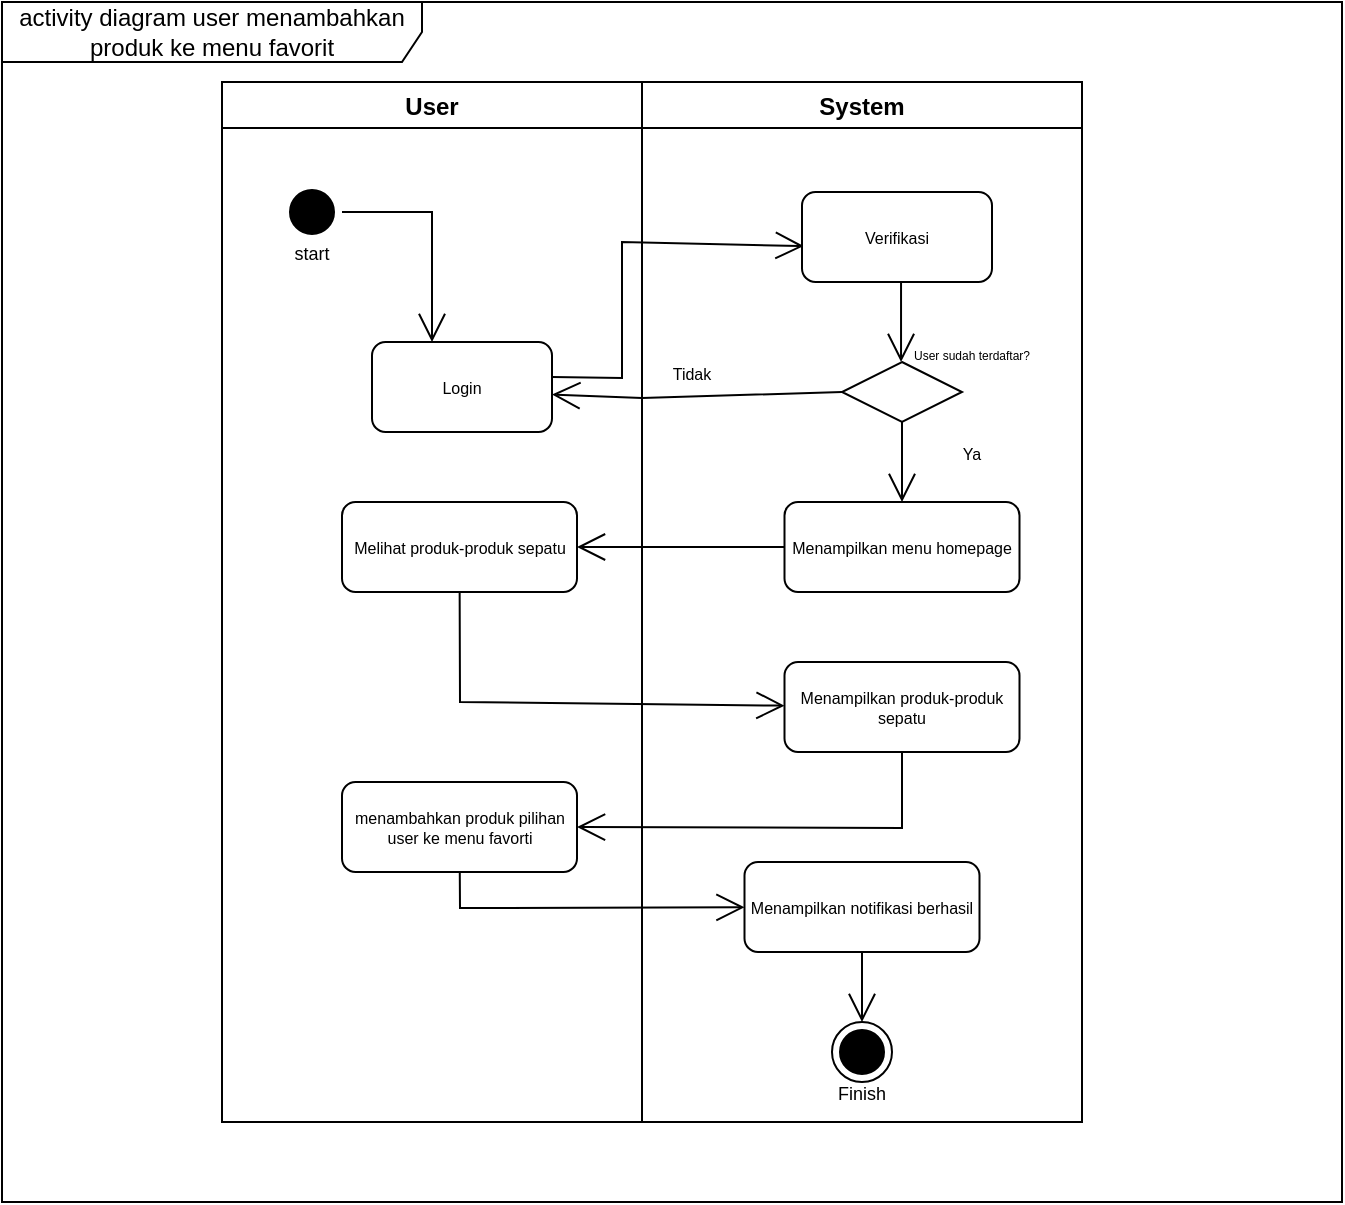 <mxfile version="17.4.6" type="github">
  <diagram id="uNiin1p28FXvzOr4Q-Mt" name="Page-1">
    <mxGraphModel dx="1240" dy="621" grid="1" gridSize="10" guides="1" tooltips="1" connect="1" arrows="1" fold="1" page="1" pageScale="1" pageWidth="850" pageHeight="1100" math="0" shadow="0">
      <root>
        <mxCell id="0" />
        <mxCell id="1" parent="0" />
        <mxCell id="Ab6jjdtZbgk7P4JCKkUc-1" value="activity diagram user menambahkan produk ke menu favorit" style="shape=umlFrame;whiteSpace=wrap;html=1;width=210;height=30;" vertex="1" parent="1">
          <mxGeometry x="130" y="40" width="670" height="600" as="geometry" />
        </mxCell>
        <mxCell id="Ab6jjdtZbgk7P4JCKkUc-2" value="User" style="swimlane;" vertex="1" parent="1">
          <mxGeometry x="240" y="80" width="210" height="520" as="geometry" />
        </mxCell>
        <mxCell id="Ab6jjdtZbgk7P4JCKkUc-7" value="System" style="swimlane;startSize=23;" vertex="1" parent="1">
          <mxGeometry x="450" y="80" width="220" height="520" as="geometry" />
        </mxCell>
        <mxCell id="Ab6jjdtZbgk7P4JCKkUc-38" value="Menampilkan notifikasi berhasil" style="rounded=1;whiteSpace=wrap;html=1;fontSize=8;" vertex="1" parent="Ab6jjdtZbgk7P4JCKkUc-7">
          <mxGeometry x="51.25" y="390" width="117.5" height="45" as="geometry" />
        </mxCell>
        <mxCell id="Ab6jjdtZbgk7P4JCKkUc-39" value="" style="ellipse;html=1;shape=endState;fillColor=#000000;strokeColor=#000000;fontSize=8;" vertex="1" parent="Ab6jjdtZbgk7P4JCKkUc-7">
          <mxGeometry x="95" y="470" width="30" height="30" as="geometry" />
        </mxCell>
        <mxCell id="Ab6jjdtZbgk7P4JCKkUc-40" value="" style="endArrow=open;endFill=1;endSize=12;html=1;rounded=0;fontSize=9;" edge="1" parent="Ab6jjdtZbgk7P4JCKkUc-7" source="Ab6jjdtZbgk7P4JCKkUc-38" target="Ab6jjdtZbgk7P4JCKkUc-39">
          <mxGeometry width="160" relative="1" as="geometry">
            <mxPoint x="-81.111" y="405" as="sourcePoint" />
            <mxPoint x="61.25" y="422.646" as="targetPoint" />
            <Array as="points" />
          </mxGeometry>
        </mxCell>
        <mxCell id="Ab6jjdtZbgk7P4JCKkUc-41" value="&lt;font style=&quot;font-size: 9px&quot;&gt;Finish&lt;/font&gt;" style="text;html=1;strokeColor=none;fillColor=none;align=center;verticalAlign=middle;whiteSpace=wrap;rounded=0;" vertex="1" parent="Ab6jjdtZbgk7P4JCKkUc-7">
          <mxGeometry x="80" y="490" width="60" height="30" as="geometry" />
        </mxCell>
        <mxCell id="Ab6jjdtZbgk7P4JCKkUc-9" value="" style="ellipse;html=1;shape=startState;fillColor=#000000;strokeColor=#000000;" vertex="1" parent="1">
          <mxGeometry x="270" y="130" width="30" height="30" as="geometry" />
        </mxCell>
        <mxCell id="Ab6jjdtZbgk7P4JCKkUc-10" value="&lt;font style=&quot;font-size: 9px&quot;&gt;start&lt;/font&gt;" style="text;html=1;strokeColor=none;fillColor=none;align=center;verticalAlign=middle;whiteSpace=wrap;rounded=0;" vertex="1" parent="1">
          <mxGeometry x="255" y="150" width="60" height="30" as="geometry" />
        </mxCell>
        <mxCell id="Ab6jjdtZbgk7P4JCKkUc-11" value="" style="endArrow=open;endFill=1;endSize=12;html=1;rounded=0;fontSize=9;" edge="1" parent="1" source="Ab6jjdtZbgk7P4JCKkUc-9">
          <mxGeometry width="160" relative="1" as="geometry">
            <mxPoint x="300" y="200" as="sourcePoint" />
            <mxPoint x="345" y="210" as="targetPoint" />
            <Array as="points">
              <mxPoint x="345" y="145" />
            </Array>
          </mxGeometry>
        </mxCell>
        <mxCell id="Ab6jjdtZbgk7P4JCKkUc-13" value="" style="endArrow=open;endFill=1;endSize=12;html=1;rounded=0;fontSize=9;exitX=1;exitY=0.5;exitDx=0;exitDy=0;entryX=0.009;entryY=0.601;entryDx=0;entryDy=0;entryPerimeter=0;" edge="1" parent="1" target="Ab6jjdtZbgk7P4JCKkUc-29">
          <mxGeometry width="160" relative="1" as="geometry">
            <mxPoint x="405" y="227.5" as="sourcePoint" />
            <mxPoint x="490" y="161" as="targetPoint" />
            <Array as="points">
              <mxPoint x="440" y="228" />
              <mxPoint x="440" y="160" />
            </Array>
          </mxGeometry>
        </mxCell>
        <mxCell id="Ab6jjdtZbgk7P4JCKkUc-4" value="" style="rhombus;whiteSpace=wrap;html=1;fontSize=9;strokeColor=#000000;" vertex="1" parent="1">
          <mxGeometry x="550" y="220" width="60" height="30" as="geometry" />
        </mxCell>
        <mxCell id="Ab6jjdtZbgk7P4JCKkUc-22" value="&lt;font style=&quot;font-size: 6px&quot;&gt;User sudah terdaftar?&lt;/font&gt;" style="text;html=1;strokeColor=none;fillColor=none;align=center;verticalAlign=middle;whiteSpace=wrap;rounded=0;" vertex="1" parent="1">
          <mxGeometry x="580" y="200" width="70" height="30" as="geometry" />
        </mxCell>
        <mxCell id="Ab6jjdtZbgk7P4JCKkUc-23" value="" style="endArrow=open;endFill=1;endSize=12;html=1;rounded=0;fontSize=9;exitX=0;exitY=0.5;exitDx=0;exitDy=0;entryX=1;entryY=0.75;entryDx=0;entryDy=0;" edge="1" parent="1" source="Ab6jjdtZbgk7P4JCKkUc-4">
          <mxGeometry width="160" relative="1" as="geometry">
            <mxPoint x="415" y="237.5" as="sourcePoint" />
            <mxPoint x="405" y="236.25" as="targetPoint" />
            <Array as="points">
              <mxPoint x="450" y="238" />
            </Array>
          </mxGeometry>
        </mxCell>
        <mxCell id="Ab6jjdtZbgk7P4JCKkUc-24" value="" style="endArrow=open;endFill=1;endSize=12;html=1;rounded=0;fontSize=9;entryX=0.5;entryY=0;entryDx=0;entryDy=0;" edge="1" parent="1" source="Ab6jjdtZbgk7P4JCKkUc-4">
          <mxGeometry width="160" relative="1" as="geometry">
            <mxPoint x="560" y="245" as="sourcePoint" />
            <mxPoint x="580" y="290" as="targetPoint" />
            <Array as="points" />
          </mxGeometry>
        </mxCell>
        <mxCell id="Ab6jjdtZbgk7P4JCKkUc-25" value="" style="endArrow=open;endFill=1;endSize=12;html=1;rounded=0;fontSize=9;entryX=0.5;entryY=0;entryDx=0;entryDy=0;" edge="1" parent="1">
          <mxGeometry width="160" relative="1" as="geometry">
            <mxPoint x="579.52" y="180" as="sourcePoint" />
            <mxPoint x="579.52" y="220" as="targetPoint" />
            <Array as="points" />
          </mxGeometry>
        </mxCell>
        <mxCell id="Ab6jjdtZbgk7P4JCKkUc-26" value="&lt;font style=&quot;font-size: 8px&quot;&gt;Ya&lt;/font&gt;" style="text;html=1;strokeColor=none;fillColor=none;align=center;verticalAlign=middle;whiteSpace=wrap;rounded=0;" vertex="1" parent="1">
          <mxGeometry x="580" y="250" width="70" height="30" as="geometry" />
        </mxCell>
        <mxCell id="Ab6jjdtZbgk7P4JCKkUc-27" value="&lt;span style=&quot;font-size: 8px&quot;&gt;Tidak&lt;/span&gt;" style="text;html=1;strokeColor=none;fillColor=none;align=center;verticalAlign=middle;whiteSpace=wrap;rounded=0;" vertex="1" parent="1">
          <mxGeometry x="440" y="210" width="70" height="30" as="geometry" />
        </mxCell>
        <mxCell id="Ab6jjdtZbgk7P4JCKkUc-28" value="Login" style="rounded=1;whiteSpace=wrap;html=1;fontSize=8;" vertex="1" parent="1">
          <mxGeometry x="315" y="210" width="90" height="45" as="geometry" />
        </mxCell>
        <mxCell id="Ab6jjdtZbgk7P4JCKkUc-29" value="Verifikasi" style="rounded=1;whiteSpace=wrap;html=1;fontSize=8;" vertex="1" parent="1">
          <mxGeometry x="530" y="135" width="95" height="45" as="geometry" />
        </mxCell>
        <mxCell id="Ab6jjdtZbgk7P4JCKkUc-30" value="Menampilkan menu homepage" style="rounded=1;whiteSpace=wrap;html=1;fontSize=8;" vertex="1" parent="1">
          <mxGeometry x="521.25" y="290" width="117.5" height="45" as="geometry" />
        </mxCell>
        <mxCell id="Ab6jjdtZbgk7P4JCKkUc-31" value="Melihat produk-produk sepatu" style="rounded=1;whiteSpace=wrap;html=1;fontSize=8;" vertex="1" parent="1">
          <mxGeometry x="300" y="290" width="117.5" height="45" as="geometry" />
        </mxCell>
        <mxCell id="Ab6jjdtZbgk7P4JCKkUc-32" value="" style="endArrow=open;endFill=1;endSize=12;html=1;rounded=0;fontSize=9;" edge="1" parent="1" source="Ab6jjdtZbgk7P4JCKkUc-30" target="Ab6jjdtZbgk7P4JCKkUc-31">
          <mxGeometry width="160" relative="1" as="geometry">
            <mxPoint x="560" y="245" as="sourcePoint" />
            <mxPoint x="415" y="246.25" as="targetPoint" />
            <Array as="points" />
          </mxGeometry>
        </mxCell>
        <mxCell id="Ab6jjdtZbgk7P4JCKkUc-33" value="Menampilkan produk-produk sepatu" style="rounded=1;whiteSpace=wrap;html=1;fontSize=8;" vertex="1" parent="1">
          <mxGeometry x="521.25" y="370" width="117.5" height="45" as="geometry" />
        </mxCell>
        <mxCell id="Ab6jjdtZbgk7P4JCKkUc-34" value="" style="endArrow=open;endFill=1;endSize=12;html=1;rounded=0;fontSize=9;" edge="1" parent="1" source="Ab6jjdtZbgk7P4JCKkUc-31" target="Ab6jjdtZbgk7P4JCKkUc-33">
          <mxGeometry width="160" relative="1" as="geometry">
            <mxPoint x="531.25" y="322.5" as="sourcePoint" />
            <mxPoint x="427.5" y="322.5" as="targetPoint" />
            <Array as="points">
              <mxPoint x="359" y="390" />
            </Array>
          </mxGeometry>
        </mxCell>
        <mxCell id="Ab6jjdtZbgk7P4JCKkUc-35" value="menambahkan produk pilihan user ke menu favorti" style="rounded=1;whiteSpace=wrap;html=1;fontSize=8;" vertex="1" parent="1">
          <mxGeometry x="300" y="430" width="117.5" height="45" as="geometry" />
        </mxCell>
        <mxCell id="Ab6jjdtZbgk7P4JCKkUc-36" value="" style="endArrow=open;endFill=1;endSize=12;html=1;rounded=0;fontSize=9;entryX=1;entryY=0.5;entryDx=0;entryDy=0;" edge="1" parent="1" source="Ab6jjdtZbgk7P4JCKkUc-33" target="Ab6jjdtZbgk7P4JCKkUc-35">
          <mxGeometry width="160" relative="1" as="geometry">
            <mxPoint x="531.25" y="322.5" as="sourcePoint" />
            <mxPoint x="427.5" y="322.5" as="targetPoint" />
            <Array as="points">
              <mxPoint x="580" y="453" />
            </Array>
          </mxGeometry>
        </mxCell>
        <mxCell id="Ab6jjdtZbgk7P4JCKkUc-37" value="" style="endArrow=open;endFill=1;endSize=12;html=1;rounded=0;fontSize=9;" edge="1" parent="1" source="Ab6jjdtZbgk7P4JCKkUc-35" target="Ab6jjdtZbgk7P4JCKkUc-38">
          <mxGeometry width="160" relative="1" as="geometry">
            <mxPoint x="590" y="425" as="sourcePoint" />
            <mxPoint x="427.5" y="462.5" as="targetPoint" />
            <Array as="points">
              <mxPoint x="359" y="493" />
            </Array>
          </mxGeometry>
        </mxCell>
      </root>
    </mxGraphModel>
  </diagram>
</mxfile>
